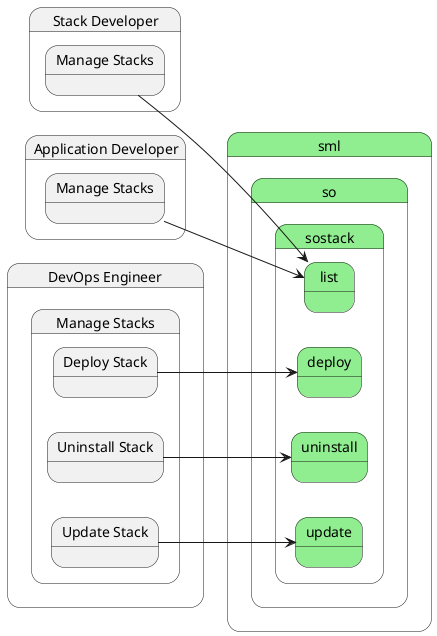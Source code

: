 @startuml
left to right direction



state "Stack Developer" as StackDeveloper {
    state "Manage Stacks" as StackDeveloperManageStacks {
    }
}
state "sml" as sml #lightgreen {
state "so" as smlso #lightgreen {
state "stack" as smlsostack #lightgreen {
state "list" as smlsostacklist #lightgreen {
}
}
}
}

StackDeveloperManageStacks --> smlsostacklist

state "Application Developer" as ApplicationDeveloper {
    state "Manage Stacks" as ApplicationDeveloperManageStacks {
    }
}
state "sml" as sml #lightgreen {
state "so" as smlso #lightgreen {
state "stack" as smlsostack #lightgreen {
state "list" as smlsostacklist #lightgreen {
}
}
}
}

ApplicationDeveloperManageStacks --> smlsostacklist


    state "DevOps Engineer" as DevOpsEngineer {
        state "Manage Stacks" as DevOpsEngineerManageStacks {
            state "Deploy Stack" as DevOpsEngineerManageStacksDeployStack {
            }
        }
    }
    state "sml" as sml #lightgreen {
state "sostack" as smlsostack #lightgreen {
state "deploy" as smlsostackdeploy #lightgreen {
}
}
}

    DevOpsEngineerManageStacksDeployStack --> smlsostackdeploy
    
 
    state "DevOps Engineer" as DevOpsEngineer {
        state "Manage Stacks" as DevOpsEngineerManageStacks {
            state "Uninstall Stack" as DevOpsEngineerManageStacksUninstallStack {
            }
        }
    }
    state "sml" as sml #lightgreen {
state "sostack" as smlsostack #lightgreen {
state "uninstall" as smlsostackuninstall #lightgreen {
}
}
}

    DevOpsEngineerManageStacksUninstallStack --> smlsostackuninstall
    
 
    state "DevOps Engineer" as DevOpsEngineer {
        state "Manage Stacks" as DevOpsEngineerManageStacks {
            state "Update Stack" as DevOpsEngineerManageStacksUpdateStack {
            }
        }
    }
    state "sml" as sml #lightgreen {
state "sostack" as smlsostack #lightgreen {
state "update" as smlsostackupdate #lightgreen {
}
}
}

    DevOpsEngineerManageStacksUpdateStack --> smlsostackupdate
    
 
 

@enduml
